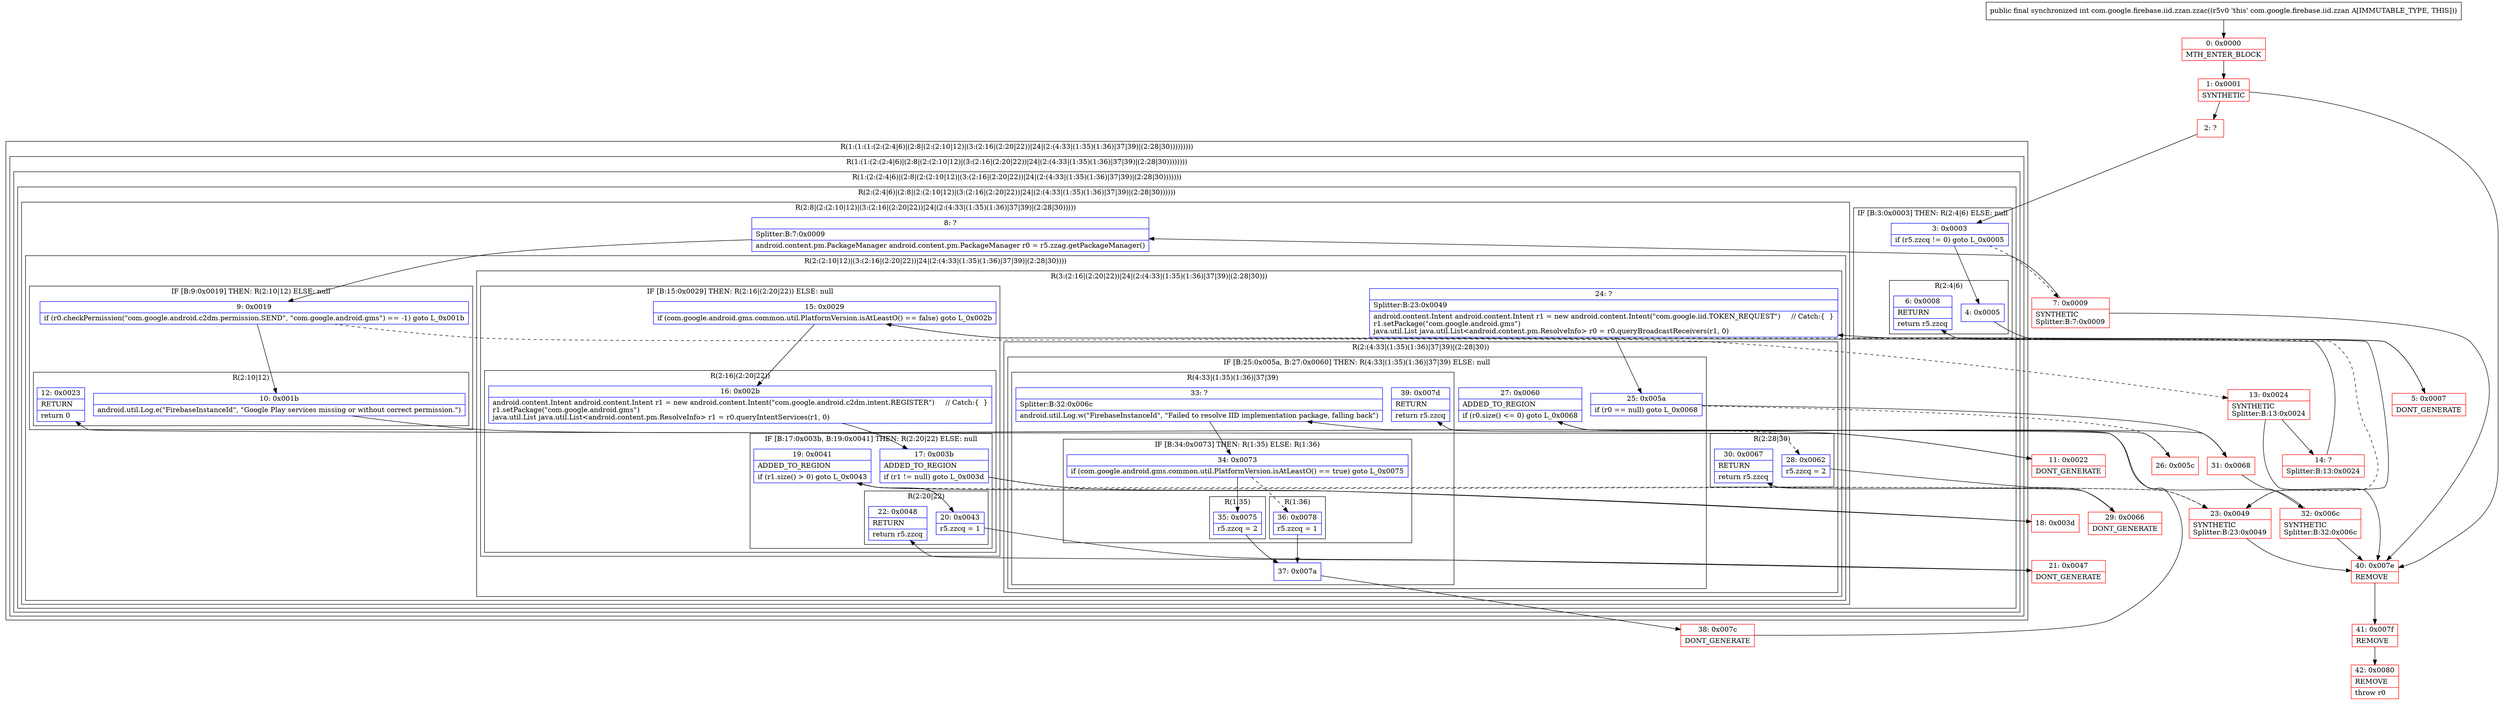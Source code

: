 digraph "CFG forcom.google.firebase.iid.zzan.zzac()I" {
subgraph cluster_Region_427872672 {
label = "R(1:(1:(1:(2:(2:4|6)|(2:8|(2:(2:10|12)|(3:(2:16|(2:20|22))|24|(2:(4:33|(1:35)(1:36)|37|39)|(2:28|30)))))))))";
node [shape=record,color=blue];
subgraph cluster_Region_854265750 {
label = "R(1:(1:(2:(2:4|6)|(2:8|(2:(2:10|12)|(3:(2:16|(2:20|22))|24|(2:(4:33|(1:35)(1:36)|37|39)|(2:28|30))))))))";
node [shape=record,color=blue];
subgraph cluster_Region_2011749124 {
label = "R(1:(2:(2:4|6)|(2:8|(2:(2:10|12)|(3:(2:16|(2:20|22))|24|(2:(4:33|(1:35)(1:36)|37|39)|(2:28|30)))))))";
node [shape=record,color=blue];
subgraph cluster_Region_533957918 {
label = "R(2:(2:4|6)|(2:8|(2:(2:10|12)|(3:(2:16|(2:20|22))|24|(2:(4:33|(1:35)(1:36)|37|39)|(2:28|30))))))";
node [shape=record,color=blue];
subgraph cluster_IfRegion_12669589 {
label = "IF [B:3:0x0003] THEN: R(2:4|6) ELSE: null";
node [shape=record,color=blue];
Node_3 [shape=record,label="{3\:\ 0x0003|if (r5.zzcq != 0) goto L_0x0005\l}"];
subgraph cluster_Region_1790737060 {
label = "R(2:4|6)";
node [shape=record,color=blue];
Node_4 [shape=record,label="{4\:\ 0x0005}"];
Node_6 [shape=record,label="{6\:\ 0x0008|RETURN\l|return r5.zzcq\l}"];
}
}
subgraph cluster_Region_378966157 {
label = "R(2:8|(2:(2:10|12)|(3:(2:16|(2:20|22))|24|(2:(4:33|(1:35)(1:36)|37|39)|(2:28|30)))))";
node [shape=record,color=blue];
Node_8 [shape=record,label="{8\:\ ?|Splitter:B:7:0x0009\l|android.content.pm.PackageManager android.content.pm.PackageManager r0 = r5.zzag.getPackageManager()\l}"];
subgraph cluster_Region_1530768396 {
label = "R(2:(2:10|12)|(3:(2:16|(2:20|22))|24|(2:(4:33|(1:35)(1:36)|37|39)|(2:28|30))))";
node [shape=record,color=blue];
subgraph cluster_IfRegion_340265790 {
label = "IF [B:9:0x0019] THEN: R(2:10|12) ELSE: null";
node [shape=record,color=blue];
Node_9 [shape=record,label="{9\:\ 0x0019|if (r0.checkPermission(\"com.google.android.c2dm.permission.SEND\", \"com.google.android.gms\") == \-1) goto L_0x001b\l}"];
subgraph cluster_Region_1476747528 {
label = "R(2:10|12)";
node [shape=record,color=blue];
Node_10 [shape=record,label="{10\:\ 0x001b|android.util.Log.e(\"FirebaseInstanceId\", \"Google Play services missing or without correct permission.\")\l}"];
Node_12 [shape=record,label="{12\:\ 0x0023|RETURN\l|return 0\l}"];
}
}
subgraph cluster_Region_150736712 {
label = "R(3:(2:16|(2:20|22))|24|(2:(4:33|(1:35)(1:36)|37|39)|(2:28|30)))";
node [shape=record,color=blue];
subgraph cluster_IfRegion_1381684583 {
label = "IF [B:15:0x0029] THEN: R(2:16|(2:20|22)) ELSE: null";
node [shape=record,color=blue];
Node_15 [shape=record,label="{15\:\ 0x0029|if (com.google.android.gms.common.util.PlatformVersion.isAtLeastO() == false) goto L_0x002b\l}"];
subgraph cluster_Region_893949297 {
label = "R(2:16|(2:20|22))";
node [shape=record,color=blue];
Node_16 [shape=record,label="{16\:\ 0x002b|android.content.Intent android.content.Intent r1 = new android.content.Intent(\"com.google.android.c2dm.intent.REGISTER\")     \/\/ Catch:\{  \}\lr1.setPackage(\"com.google.android.gms\")\ljava.util.List java.util.List\<android.content.pm.ResolveInfo\> r1 = r0.queryIntentServices(r1, 0)\l}"];
subgraph cluster_IfRegion_2114522046 {
label = "IF [B:17:0x003b, B:19:0x0041] THEN: R(2:20|22) ELSE: null";
node [shape=record,color=blue];
Node_17 [shape=record,label="{17\:\ 0x003b|ADDED_TO_REGION\l|if (r1 != null) goto L_0x003d\l}"];
Node_19 [shape=record,label="{19\:\ 0x0041|ADDED_TO_REGION\l|if (r1.size() \> 0) goto L_0x0043\l}"];
subgraph cluster_Region_1530592466 {
label = "R(2:20|22)";
node [shape=record,color=blue];
Node_20 [shape=record,label="{20\:\ 0x0043|r5.zzcq = 1\l}"];
Node_22 [shape=record,label="{22\:\ 0x0048|RETURN\l|return r5.zzcq\l}"];
}
}
}
}
Node_24 [shape=record,label="{24\:\ ?|Splitter:B:23:0x0049\l|android.content.Intent android.content.Intent r1 = new android.content.Intent(\"com.google.iid.TOKEN_REQUEST\")     \/\/ Catch:\{  \}\lr1.setPackage(\"com.google.android.gms\")\ljava.util.List java.util.List\<android.content.pm.ResolveInfo\> r0 = r0.queryBroadcastReceivers(r1, 0)\l}"];
subgraph cluster_Region_1842443893 {
label = "R(2:(4:33|(1:35)(1:36)|37|39)|(2:28|30))";
node [shape=record,color=blue];
subgraph cluster_IfRegion_718074914 {
label = "IF [B:25:0x005a, B:27:0x0060] THEN: R(4:33|(1:35)(1:36)|37|39) ELSE: null";
node [shape=record,color=blue];
Node_25 [shape=record,label="{25\:\ 0x005a|if (r0 == null) goto L_0x0068\l}"];
Node_27 [shape=record,label="{27\:\ 0x0060|ADDED_TO_REGION\l|if (r0.size() \<= 0) goto L_0x0068\l}"];
subgraph cluster_Region_506419174 {
label = "R(4:33|(1:35)(1:36)|37|39)";
node [shape=record,color=blue];
Node_33 [shape=record,label="{33\:\ ?|Splitter:B:32:0x006c\l|android.util.Log.w(\"FirebaseInstanceId\", \"Failed to resolve IID implementation package, falling back\")\l}"];
subgraph cluster_IfRegion_450517161 {
label = "IF [B:34:0x0073] THEN: R(1:35) ELSE: R(1:36)";
node [shape=record,color=blue];
Node_34 [shape=record,label="{34\:\ 0x0073|if (com.google.android.gms.common.util.PlatformVersion.isAtLeastO() == true) goto L_0x0075\l}"];
subgraph cluster_Region_369818444 {
label = "R(1:35)";
node [shape=record,color=blue];
Node_35 [shape=record,label="{35\:\ 0x0075|r5.zzcq = 2\l}"];
}
subgraph cluster_Region_1888376102 {
label = "R(1:36)";
node [shape=record,color=blue];
Node_36 [shape=record,label="{36\:\ 0x0078|r5.zzcq = 1\l}"];
}
}
Node_37 [shape=record,label="{37\:\ 0x007a}"];
Node_39 [shape=record,label="{39\:\ 0x007d|RETURN\l|return r5.zzcq\l}"];
}
}
subgraph cluster_Region_351972534 {
label = "R(2:28|30)";
node [shape=record,color=blue];
Node_28 [shape=record,label="{28\:\ 0x0062|r5.zzcq = 2\l}"];
Node_30 [shape=record,label="{30\:\ 0x0067|RETURN\l|return r5.zzcq\l}"];
}
}
}
}
}
}
}
}
}
Node_0 [shape=record,color=red,label="{0\:\ 0x0000|MTH_ENTER_BLOCK\l}"];
Node_1 [shape=record,color=red,label="{1\:\ 0x0001|SYNTHETIC\l}"];
Node_2 [shape=record,color=red,label="{2\:\ ?}"];
Node_5 [shape=record,color=red,label="{5\:\ 0x0007|DONT_GENERATE\l}"];
Node_7 [shape=record,color=red,label="{7\:\ 0x0009|SYNTHETIC\lSplitter:B:7:0x0009\l}"];
Node_11 [shape=record,color=red,label="{11\:\ 0x0022|DONT_GENERATE\l}"];
Node_13 [shape=record,color=red,label="{13\:\ 0x0024|SYNTHETIC\lSplitter:B:13:0x0024\l}"];
Node_14 [shape=record,color=red,label="{14\:\ ?|Splitter:B:13:0x0024\l}"];
Node_18 [shape=record,color=red,label="{18\:\ 0x003d}"];
Node_21 [shape=record,color=red,label="{21\:\ 0x0047|DONT_GENERATE\l}"];
Node_23 [shape=record,color=red,label="{23\:\ 0x0049|SYNTHETIC\lSplitter:B:23:0x0049\l}"];
Node_26 [shape=record,color=red,label="{26\:\ 0x005c}"];
Node_29 [shape=record,color=red,label="{29\:\ 0x0066|DONT_GENERATE\l}"];
Node_31 [shape=record,color=red,label="{31\:\ 0x0068}"];
Node_32 [shape=record,color=red,label="{32\:\ 0x006c|SYNTHETIC\lSplitter:B:32:0x006c\l}"];
Node_38 [shape=record,color=red,label="{38\:\ 0x007c|DONT_GENERATE\l}"];
Node_40 [shape=record,color=red,label="{40\:\ 0x007e|REMOVE\l}"];
Node_41 [shape=record,color=red,label="{41\:\ 0x007f|REMOVE\l}"];
Node_42 [shape=record,color=red,label="{42\:\ 0x0080|REMOVE\l|throw r0\l}"];
MethodNode[shape=record,label="{public final synchronized int com.google.firebase.iid.zzan.zzac((r5v0 'this' com.google.firebase.iid.zzan A[IMMUTABLE_TYPE, THIS])) }"];
MethodNode -> Node_0;
Node_3 -> Node_4;
Node_3 -> Node_7[style=dashed];
Node_4 -> Node_5;
Node_8 -> Node_9;
Node_9 -> Node_10;
Node_9 -> Node_13[style=dashed];
Node_10 -> Node_11;
Node_15 -> Node_16;
Node_15 -> Node_23[style=dashed];
Node_16 -> Node_17;
Node_17 -> Node_18;
Node_17 -> Node_23[style=dashed];
Node_19 -> Node_20;
Node_19 -> Node_23[style=dashed];
Node_20 -> Node_21;
Node_24 -> Node_25;
Node_25 -> Node_26[style=dashed];
Node_25 -> Node_31;
Node_27 -> Node_28[style=dashed];
Node_27 -> Node_31;
Node_33 -> Node_34;
Node_34 -> Node_35;
Node_34 -> Node_36[style=dashed];
Node_35 -> Node_37;
Node_36 -> Node_37;
Node_37 -> Node_38;
Node_28 -> Node_29;
Node_0 -> Node_1;
Node_1 -> Node_2;
Node_1 -> Node_40;
Node_2 -> Node_3;
Node_5 -> Node_6;
Node_7 -> Node_8;
Node_7 -> Node_40;
Node_11 -> Node_12;
Node_13 -> Node_14;
Node_13 -> Node_40;
Node_14 -> Node_15;
Node_18 -> Node_19;
Node_21 -> Node_22;
Node_23 -> Node_24;
Node_23 -> Node_40;
Node_26 -> Node_27;
Node_29 -> Node_30;
Node_31 -> Node_32;
Node_32 -> Node_33;
Node_32 -> Node_40;
Node_38 -> Node_39;
Node_40 -> Node_41;
Node_41 -> Node_42;
}

